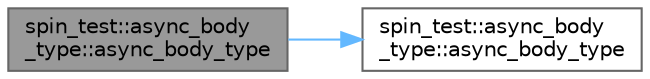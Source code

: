 digraph "spin_test::async_body_type::async_body_type"
{
 // LATEX_PDF_SIZE
  bgcolor="transparent";
  edge [fontname=Helvetica,fontsize=10,labelfontname=Helvetica,labelfontsize=10];
  node [fontname=Helvetica,fontsize=10,shape=box,height=0.2,width=0.4];
  rankdir="LR";
  Node1 [id="Node000001",label="spin_test::async_body\l_type::async_body_type",height=0.2,width=0.4,color="gray40", fillcolor="grey60", style="filled", fontcolor="black",tooltip=" "];
  Node1 -> Node2 [id="edge1_Node000001_Node000002",color="steelblue1",style="solid",tooltip=" "];
  Node2 [id="Node000002",label="spin_test::async_body\l_type::async_body_type",height=0.2,width=0.4,color="grey40", fillcolor="white", style="filled",URL="$classspin__test_1_1async__body__type.html#a15fa2134d5f97814b92cbd80ce01bb9f",tooltip=" "];
}
